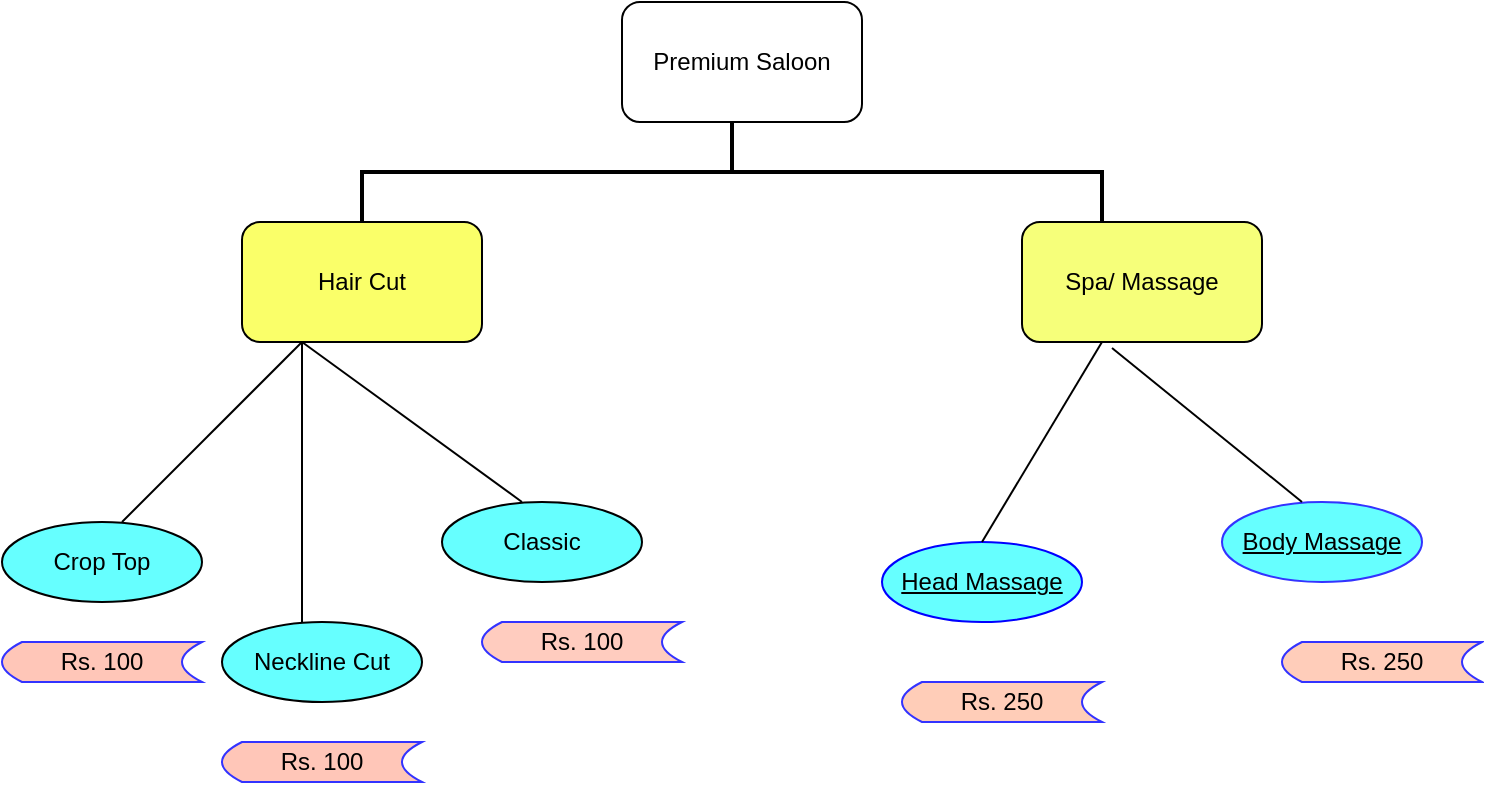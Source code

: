 <mxfile version="13.0.7" type="google"><diagram id="orjqkwjw7ud4FDPI6p1Y" name="Page-1"><mxGraphModel dx="1186" dy="741" grid="1" gridSize="10" guides="1" tooltips="1" connect="1" arrows="1" fold="1" page="1" pageScale="1" pageWidth="850" pageHeight="1100" math="0" shadow="0"><root><mxCell id="0"/><mxCell id="1" parent="0"/><object label="Premium Saloon" id="PNqNf7vElA3Z1yuq-Ptr-1"><mxCell style="rounded=1;whiteSpace=wrap;html=1;" vertex="1" parent="1"><mxGeometry x="320" y="130" width="120" height="60" as="geometry"/></mxCell></object><mxCell id="PNqNf7vElA3Z1yuq-Ptr-4" value="" style="strokeWidth=2;html=1;shape=mxgraph.flowchart.annotation_2;align=left;labelPosition=right;pointerEvents=1;direction=south;fillColor=#FF66FF;" vertex="1" parent="1"><mxGeometry x="190" y="190" width="370" height="50" as="geometry"/></mxCell><mxCell id="PNqNf7vElA3Z1yuq-Ptr-5" value="Classic" style="ellipse;whiteSpace=wrap;html=1;align=center;fillColor=#66FFFF;" vertex="1" parent="1"><mxGeometry x="230" y="380" width="100" height="40" as="geometry"/></mxCell><mxCell id="PNqNf7vElA3Z1yuq-Ptr-6" value="Head Massage" style="ellipse;whiteSpace=wrap;html=1;align=center;fontStyle=4;strokeColor=#0000FF;fillColor=#66FFFF;" vertex="1" parent="1"><mxGeometry x="450" y="400" width="100" height="40" as="geometry"/></mxCell><mxCell id="PNqNf7vElA3Z1yuq-Ptr-7" value="Crop Top" style="ellipse;whiteSpace=wrap;html=1;align=center;fillColor=#66FFFF;" vertex="1" parent="1"><mxGeometry x="10" y="390" width="100" height="40" as="geometry"/></mxCell><mxCell id="PNqNf7vElA3Z1yuq-Ptr-8" value="Neckline Cut" style="ellipse;whiteSpace=wrap;html=1;align=center;fillColor=#66FFFF;" vertex="1" parent="1"><mxGeometry x="120" y="440" width="100" height="40" as="geometry"/></mxCell><mxCell id="PNqNf7vElA3Z1yuq-Ptr-9" value="Body Massage" style="ellipse;whiteSpace=wrap;html=1;align=center;fontStyle=4;strokeColor=#3333FF;fillColor=#66FFFF;" vertex="1" parent="1"><mxGeometry x="620" y="380" width="100" height="40" as="geometry"/></mxCell><object label="Hair Cut" id="PNqNf7vElA3Z1yuq-Ptr-16"><mxCell style="rounded=1;whiteSpace=wrap;html=1;fillColor=#FAFF69;" vertex="1" parent="1"><mxGeometry x="130" y="240" width="120" height="60" as="geometry"/></mxCell></object><object label="Spa/ Massage" id="PNqNf7vElA3Z1yuq-Ptr-17"><mxCell style="rounded=1;whiteSpace=wrap;html=1;fillColor=#F6FF7A;" vertex="1" parent="1"><mxGeometry x="520" y="240" width="120" height="60" as="geometry"/></mxCell></object><mxCell id="PNqNf7vElA3Z1yuq-Ptr-19" value="" style="endArrow=none;html=1;" edge="1" parent="1"><mxGeometry width="50" height="50" relative="1" as="geometry"><mxPoint x="70" y="390" as="sourcePoint"/><mxPoint x="160" y="300" as="targetPoint"/></mxGeometry></mxCell><mxCell id="PNqNf7vElA3Z1yuq-Ptr-20" value="" style="endArrow=none;html=1;" edge="1" parent="1"><mxGeometry width="50" height="50" relative="1" as="geometry"><mxPoint x="160" y="440" as="sourcePoint"/><mxPoint x="160" y="300" as="targetPoint"/></mxGeometry></mxCell><mxCell id="PNqNf7vElA3Z1yuq-Ptr-21" value="" style="endArrow=none;html=1;entryX=0.25;entryY=1;entryDx=0;entryDy=0;" edge="1" parent="1" target="PNqNf7vElA3Z1yuq-Ptr-16"><mxGeometry width="50" height="50" relative="1" as="geometry"><mxPoint x="270" y="380" as="sourcePoint"/><mxPoint x="255" y="340" as="targetPoint"/></mxGeometry></mxCell><mxCell id="PNqNf7vElA3Z1yuq-Ptr-23" value="" style="endArrow=none;html=1;exitX=0.5;exitY=0;exitDx=0;exitDy=0;" edge="1" parent="1" source="PNqNf7vElA3Z1yuq-Ptr-6"><mxGeometry width="50" height="50" relative="1" as="geometry"><mxPoint x="510" y="350" as="sourcePoint"/><mxPoint x="560" y="300" as="targetPoint"/></mxGeometry></mxCell><mxCell id="PNqNf7vElA3Z1yuq-Ptr-24" value="" style="endArrow=none;html=1;entryX=0.375;entryY=1.05;entryDx=0;entryDy=0;entryPerimeter=0;" edge="1" parent="1" target="PNqNf7vElA3Z1yuq-Ptr-17"><mxGeometry width="50" height="50" relative="1" as="geometry"><mxPoint x="660" y="380" as="sourcePoint"/><mxPoint x="640" y="375" as="targetPoint"/></mxGeometry></mxCell><mxCell id="PNqNf7vElA3Z1yuq-Ptr-26" value="Rs. 250" style="shape=dataStorage;whiteSpace=wrap;html=1;strokeColor=#3333FF;fillColor=#FFCDB8;" vertex="1" parent="1"><mxGeometry x="460" y="470" width="100" height="20" as="geometry"/></mxCell><mxCell id="PNqNf7vElA3Z1yuq-Ptr-27" value="Rs. 250" style="shape=dataStorage;whiteSpace=wrap;html=1;strokeColor=#3333FF;fillColor=#FFCDBA;" vertex="1" parent="1"><mxGeometry x="650" y="450" width="100" height="20" as="geometry"/></mxCell><mxCell id="PNqNf7vElA3Z1yuq-Ptr-28" value="Rs. 100" style="shape=dataStorage;whiteSpace=wrap;html=1;strokeColor=#3333FF;fillColor=#FFC6B8;" vertex="1" parent="1"><mxGeometry x="120" y="500" width="100" height="20" as="geometry"/></mxCell><mxCell id="PNqNf7vElA3Z1yuq-Ptr-29" value="Rs. 100" style="shape=dataStorage;whiteSpace=wrap;html=1;strokeColor=#3333FF;fillColor=#FFCCBF;" vertex="1" parent="1"><mxGeometry x="250" y="440" width="100" height="20" as="geometry"/></mxCell><mxCell id="PNqNf7vElA3Z1yuq-Ptr-30" value="Rs. 100" style="shape=dataStorage;whiteSpace=wrap;html=1;strokeColor=#3333FF;fillColor=#FFC6B8;" vertex="1" parent="1"><mxGeometry x="10" y="450" width="100" height="20" as="geometry"/></mxCell></root></mxGraphModel></diagram></mxfile>